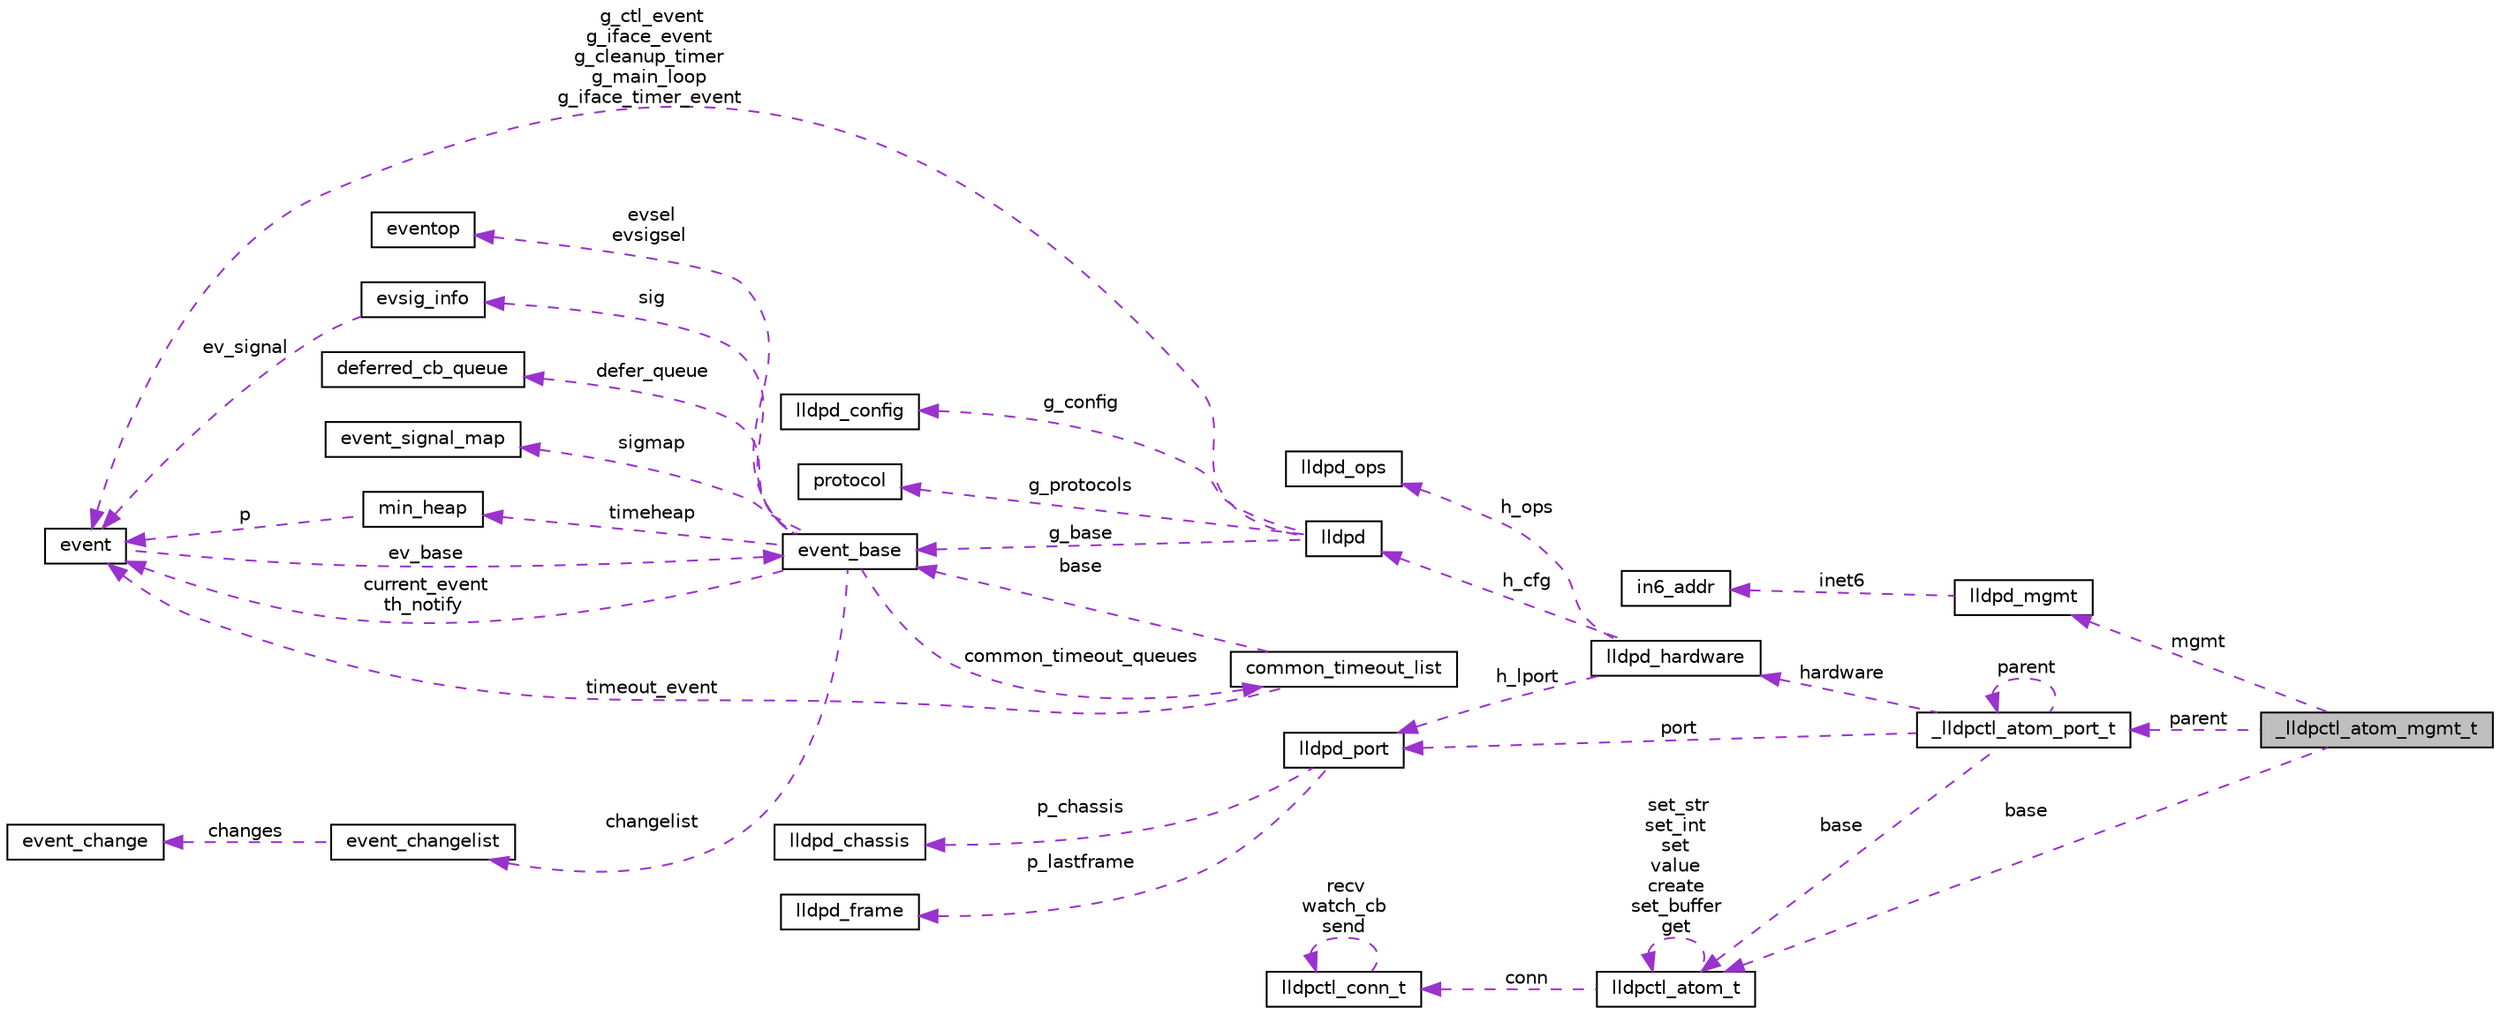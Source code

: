 digraph G
{
  edge [fontname="Helvetica",fontsize="10",labelfontname="Helvetica",labelfontsize="10"];
  node [fontname="Helvetica",fontsize="10",shape=record];
  rankdir="LR";
  Node1 [label="_lldpctl_atom_mgmt_t",height=0.2,width=0.4,color="black", fillcolor="grey75", style="filled" fontcolor="black"];
  Node2 -> Node1 [dir="back",color="darkorchid3",fontsize="10",style="dashed",label=" mgmt" ,fontname="Helvetica"];
  Node2 [label="lldpd_mgmt",height=0.2,width=0.4,color="black", fillcolor="white", style="filled",URL="$structlldpd__mgmt.html"];
  Node3 -> Node2 [dir="back",color="darkorchid3",fontsize="10",style="dashed",label=" inet6" ,fontname="Helvetica"];
  Node3 [label="in6_addr",height=0.2,width=0.4,color="black", fillcolor="white", style="filled",URL="$structin6__addr.html"];
  Node4 -> Node1 [dir="back",color="darkorchid3",fontsize="10",style="dashed",label=" parent" ,fontname="Helvetica"];
  Node4 [label="_lldpctl_atom_port_t",height=0.2,width=0.4,color="black", fillcolor="white", style="filled",URL="$struct__lldpctl__atom__port__t.html"];
  Node4 -> Node4 [dir="back",color="darkorchid3",fontsize="10",style="dashed",label=" parent" ,fontname="Helvetica"];
  Node5 -> Node4 [dir="back",color="darkorchid3",fontsize="10",style="dashed",label=" hardware" ,fontname="Helvetica"];
  Node5 [label="lldpd_hardware",height=0.2,width=0.4,color="black", fillcolor="white", style="filled",URL="$structlldpd__hardware.html"];
  Node6 -> Node5 [dir="back",color="darkorchid3",fontsize="10",style="dashed",label=" h_cfg" ,fontname="Helvetica"];
  Node6 [label="lldpd",height=0.2,width=0.4,color="black", fillcolor="white", style="filled",URL="$structlldpd.html"];
  Node7 -> Node6 [dir="back",color="darkorchid3",fontsize="10",style="dashed",label=" g_protocols" ,fontname="Helvetica"];
  Node7 [label="protocol",height=0.2,width=0.4,color="black", fillcolor="white", style="filled",URL="$structprotocol.html"];
  Node8 -> Node6 [dir="back",color="darkorchid3",fontsize="10",style="dashed",label=" g_ctl_event\ng_iface_event\ng_cleanup_timer\ng_main_loop\ng_iface_timer_event" ,fontname="Helvetica"];
  Node8 [label="event",height=0.2,width=0.4,color="black", fillcolor="white", style="filled",URL="$structevent.html"];
  Node9 -> Node8 [dir="back",color="darkorchid3",fontsize="10",style="dashed",label=" ev_base" ,fontname="Helvetica"];
  Node9 [label="event_base",height=0.2,width=0.4,color="black", fillcolor="white", style="filled",URL="$structevent__base.html"];
  Node10 -> Node9 [dir="back",color="darkorchid3",fontsize="10",style="dashed",label=" evsel\nevsigsel" ,fontname="Helvetica"];
  Node10 [label="eventop",height=0.2,width=0.4,color="black", fillcolor="white", style="filled",URL="$structeventop.html"];
  Node11 -> Node9 [dir="back",color="darkorchid3",fontsize="10",style="dashed",label=" sig" ,fontname="Helvetica"];
  Node11 [label="evsig_info",height=0.2,width=0.4,color="black", fillcolor="white", style="filled",URL="$structevsig__info.html"];
  Node8 -> Node11 [dir="back",color="darkorchid3",fontsize="10",style="dashed",label=" ev_signal" ,fontname="Helvetica"];
  Node12 -> Node9 [dir="back",color="darkorchid3",fontsize="10",style="dashed",label=" timeheap" ,fontname="Helvetica"];
  Node12 [label="min_heap",height=0.2,width=0.4,color="black", fillcolor="white", style="filled",URL="$structmin__heap.html"];
  Node8 -> Node12 [dir="back",color="darkorchid3",fontsize="10",style="dashed",label=" p" ,fontname="Helvetica"];
  Node13 -> Node9 [dir="back",color="darkorchid3",fontsize="10",style="dashed",label=" defer_queue" ,fontname="Helvetica"];
  Node13 [label="deferred_cb_queue",height=0.2,width=0.4,color="black", fillcolor="white", style="filled",URL="$structdeferred__cb__queue.html"];
  Node8 -> Node9 [dir="back",color="darkorchid3",fontsize="10",style="dashed",label=" current_event\nth_notify" ,fontname="Helvetica"];
  Node14 -> Node9 [dir="back",color="darkorchid3",fontsize="10",style="dashed",label=" common_timeout_queues" ,fontname="Helvetica"];
  Node14 [label="common_timeout_list",height=0.2,width=0.4,color="black", fillcolor="white", style="filled",URL="$structcommon__timeout__list.html"];
  Node8 -> Node14 [dir="back",color="darkorchid3",fontsize="10",style="dashed",label=" timeout_event" ,fontname="Helvetica"];
  Node9 -> Node14 [dir="back",color="darkorchid3",fontsize="10",style="dashed",label=" base" ,fontname="Helvetica"];
  Node15 -> Node9 [dir="back",color="darkorchid3",fontsize="10",style="dashed",label=" sigmap" ,fontname="Helvetica"];
  Node15 [label="event_signal_map",height=0.2,width=0.4,color="black", fillcolor="white", style="filled",URL="$structevent__signal__map.html"];
  Node16 -> Node9 [dir="back",color="darkorchid3",fontsize="10",style="dashed",label=" changelist" ,fontname="Helvetica"];
  Node16 [label="event_changelist",height=0.2,width=0.4,color="black", fillcolor="white", style="filled",URL="$structevent__changelist.html"];
  Node17 -> Node16 [dir="back",color="darkorchid3",fontsize="10",style="dashed",label=" changes" ,fontname="Helvetica"];
  Node17 [label="event_change",height=0.2,width=0.4,color="black", fillcolor="white", style="filled",URL="$structevent__change.html"];
  Node18 -> Node6 [dir="back",color="darkorchid3",fontsize="10",style="dashed",label=" g_config" ,fontname="Helvetica"];
  Node18 [label="lldpd_config",height=0.2,width=0.4,color="black", fillcolor="white", style="filled",URL="$structlldpd__config.html"];
  Node9 -> Node6 [dir="back",color="darkorchid3",fontsize="10",style="dashed",label=" g_base" ,fontname="Helvetica"];
  Node19 -> Node5 [dir="back",color="darkorchid3",fontsize="10",style="dashed",label=" h_lport" ,fontname="Helvetica"];
  Node19 [label="lldpd_port",height=0.2,width=0.4,color="black", fillcolor="white", style="filled",URL="$structlldpd__port.html"];
  Node20 -> Node19 [dir="back",color="darkorchid3",fontsize="10",style="dashed",label=" p_lastframe" ,fontname="Helvetica"];
  Node20 [label="lldpd_frame",height=0.2,width=0.4,color="black", fillcolor="white", style="filled",URL="$structlldpd__frame.html"];
  Node21 -> Node19 [dir="back",color="darkorchid3",fontsize="10",style="dashed",label=" p_chassis" ,fontname="Helvetica"];
  Node21 [label="lldpd_chassis",height=0.2,width=0.4,color="black", fillcolor="white", style="filled",URL="$structlldpd__chassis.html"];
  Node22 -> Node5 [dir="back",color="darkorchid3",fontsize="10",style="dashed",label=" h_ops" ,fontname="Helvetica"];
  Node22 [label="lldpd_ops",height=0.2,width=0.4,color="black", fillcolor="white", style="filled",URL="$structlldpd__ops.html"];
  Node23 -> Node4 [dir="back",color="darkorchid3",fontsize="10",style="dashed",label=" base" ,fontname="Helvetica"];
  Node23 [label="lldpctl_atom_t",height=0.2,width=0.4,color="black", fillcolor="white", style="filled",URL="$structlldpctl__atom__t.html"];
  Node24 -> Node23 [dir="back",color="darkorchid3",fontsize="10",style="dashed",label=" conn" ,fontname="Helvetica"];
  Node24 [label="lldpctl_conn_t",height=0.2,width=0.4,color="black", fillcolor="white", style="filled",URL="$structlldpctl__conn__t.html"];
  Node24 -> Node24 [dir="back",color="darkorchid3",fontsize="10",style="dashed",label=" recv\nwatch_cb\nsend" ,fontname="Helvetica"];
  Node23 -> Node23 [dir="back",color="darkorchid3",fontsize="10",style="dashed",label=" set_str\nset_int\nset\nvalue\ncreate\nset_buffer\nget" ,fontname="Helvetica"];
  Node19 -> Node4 [dir="back",color="darkorchid3",fontsize="10",style="dashed",label=" port" ,fontname="Helvetica"];
  Node23 -> Node1 [dir="back",color="darkorchid3",fontsize="10",style="dashed",label=" base" ,fontname="Helvetica"];
}
